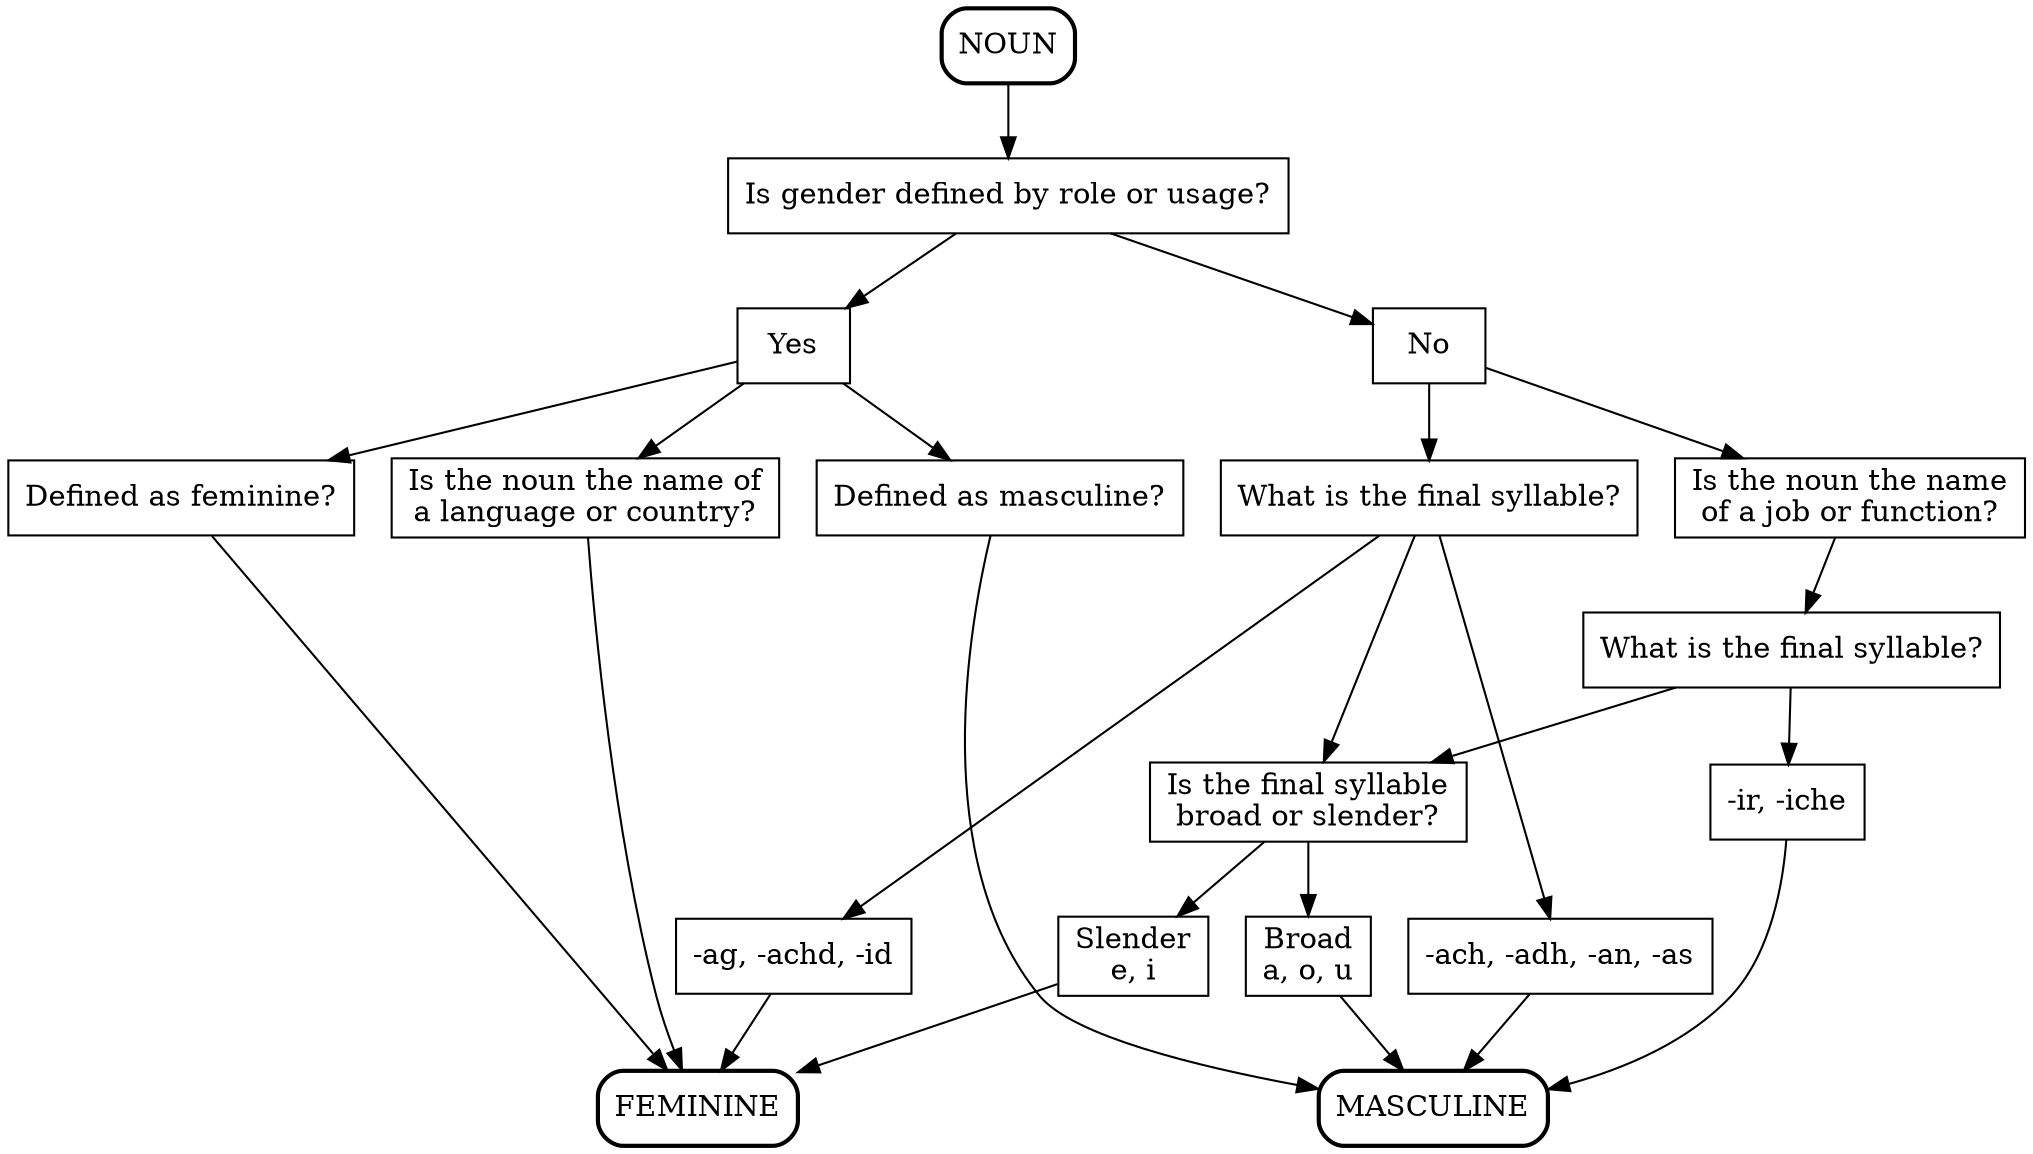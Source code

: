 digraph grammatical_gender {
	node [shape = box];
	/* nodes */
	START				[label="NOUN", style="rounded, bold"];
	known_gender        [label="Is gender defined by role or usage?"];
	known_gender_y      [label="Yes"];
	known_gender_n      [label="No"];
	defined_f			[label="Defined as feminine?"];
	defined_m			[label="Defined as masculine?"];
	languages_countries [label="Is the noun the name of\na language or country?"];
	final_syllable      [label="What is the final syllable?"];
	endings_f			[label="-ag, -achd, -id"];
	endings_m			[label="-ach, -adh, -an, -as"];
	job_or_function     [label="Is the noun the name\nof a job or function?"];
	job_final_syllable  [label="What is the final syllable?"];
	job_ending_m        [label="-ir, -iche"];
	broad_slender       [label="Is the final syllable\nbroad or slender?"];
	slender				[label="Slender\ne, i"];
	broad				[label="Broad\na, o, u"];
	FEMININE		    [label="FEMININE", style="rounded, bold"];
	MASCULINE		    [label="MASCULINE", style="rounded, bold"];
	/* graph */
	START -> known_gender;
	known_gender -> known_gender_y;
	known_gender_y -> defined_f;
	known_gender_y -> languages_countries;
	known_gender_y -> defined_m;
	defined_f -> FEMININE;
	languages_countries -> FEMININE;
	defined_m -> MASCULINE;
	known_gender -> known_gender_n;
	known_gender_n -> final_syllable;
	final_syllable -> endings_f;
	endings_f -> FEMININE;
	final_syllable -> endings_m;
	endings_m -> MASCULINE;
	known_gender_n -> job_or_function;
	job_or_function -> job_final_syllable;
	job_final_syllable -> job_ending_m;
	job_ending_m -> MASCULINE;
	job_final_syllable -> broad_slender;
	final_syllable -> broad_slender;
	broad_slender -> slender;
	broad_slender -> broad;
	slender -> FEMININE;
	broad -> MASCULINE;
	/* layout */
	{rank=same; known_gender_y, known_gender_n}
	{rank=same; defined_f, defined_m, languages_countries, final_syllable, job_or_function}
	{rank=same; endings_f, endings_m}
	{rank=same; slender, broad}
	{rank=same; FEMININE, MASCULINE}
}